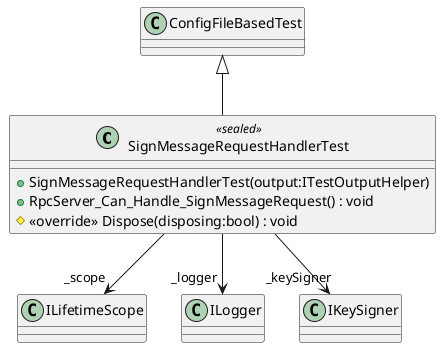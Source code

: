 @startuml
class SignMessageRequestHandlerTest <<sealed>> {
    + SignMessageRequestHandlerTest(output:ITestOutputHelper)
    + RpcServer_Can_Handle_SignMessageRequest() : void
    # <<override>> Dispose(disposing:bool) : void
}
ConfigFileBasedTest <|-- SignMessageRequestHandlerTest
SignMessageRequestHandlerTest --> "_scope" ILifetimeScope
SignMessageRequestHandlerTest --> "_logger" ILogger
SignMessageRequestHandlerTest --> "_keySigner" IKeySigner
@enduml
